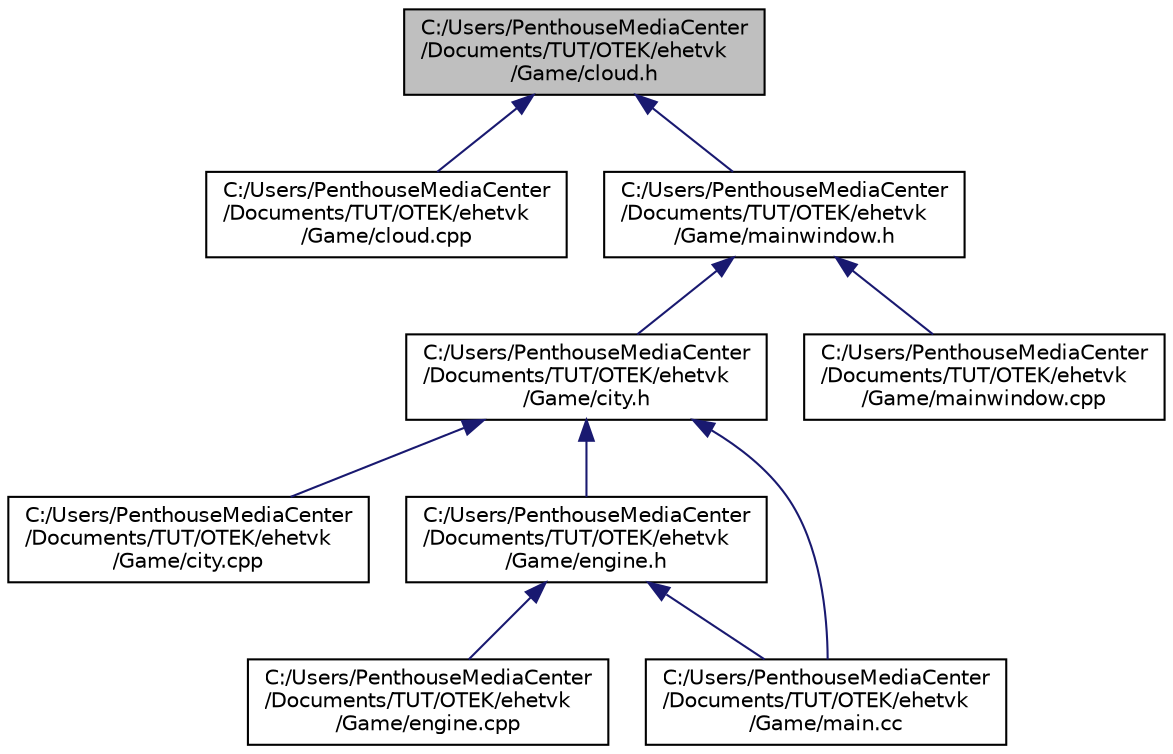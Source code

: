 digraph "C:/Users/PenthouseMediaCenter/Documents/TUT/OTEK/ehetvk/Game/cloud.h"
{
 // LATEX_PDF_SIZE
  edge [fontname="Helvetica",fontsize="10",labelfontname="Helvetica",labelfontsize="10"];
  node [fontname="Helvetica",fontsize="10",shape=record];
  Node1 [label="C:/Users/PenthouseMediaCenter\l/Documents/TUT/OTEK/ehetvk\l/Game/cloud.h",height=0.2,width=0.4,color="black", fillcolor="grey75", style="filled", fontcolor="black",tooltip=" "];
  Node1 -> Node2 [dir="back",color="midnightblue",fontsize="10",style="solid",fontname="Helvetica"];
  Node2 [label="C:/Users/PenthouseMediaCenter\l/Documents/TUT/OTEK/ehetvk\l/Game/cloud.cpp",height=0.2,width=0.4,color="black", fillcolor="white", style="filled",URL="$cloud_8cpp.html",tooltip=" "];
  Node1 -> Node3 [dir="back",color="midnightblue",fontsize="10",style="solid",fontname="Helvetica"];
  Node3 [label="C:/Users/PenthouseMediaCenter\l/Documents/TUT/OTEK/ehetvk\l/Game/mainwindow.h",height=0.2,width=0.4,color="black", fillcolor="white", style="filled",URL="$mainwindow_8h.html",tooltip=" "];
  Node3 -> Node4 [dir="back",color="midnightblue",fontsize="10",style="solid",fontname="Helvetica"];
  Node4 [label="C:/Users/PenthouseMediaCenter\l/Documents/TUT/OTEK/ehetvk\l/Game/city.h",height=0.2,width=0.4,color="black", fillcolor="white", style="filled",URL="$city_8h.html",tooltip=" "];
  Node4 -> Node5 [dir="back",color="midnightblue",fontsize="10",style="solid",fontname="Helvetica"];
  Node5 [label="C:/Users/PenthouseMediaCenter\l/Documents/TUT/OTEK/ehetvk\l/Game/city.cpp",height=0.2,width=0.4,color="black", fillcolor="white", style="filled",URL="$city_8cpp.html",tooltip=" "];
  Node4 -> Node6 [dir="back",color="midnightblue",fontsize="10",style="solid",fontname="Helvetica"];
  Node6 [label="C:/Users/PenthouseMediaCenter\l/Documents/TUT/OTEK/ehetvk\l/Game/engine.h",height=0.2,width=0.4,color="black", fillcolor="white", style="filled",URL="$engine_8h.html",tooltip=" "];
  Node6 -> Node7 [dir="back",color="midnightblue",fontsize="10",style="solid",fontname="Helvetica"];
  Node7 [label="C:/Users/PenthouseMediaCenter\l/Documents/TUT/OTEK/ehetvk\l/Game/engine.cpp",height=0.2,width=0.4,color="black", fillcolor="white", style="filled",URL="$engine_8cpp.html",tooltip=" "];
  Node6 -> Node8 [dir="back",color="midnightblue",fontsize="10",style="solid",fontname="Helvetica"];
  Node8 [label="C:/Users/PenthouseMediaCenter\l/Documents/TUT/OTEK/ehetvk\l/Game/main.cc",height=0.2,width=0.4,color="black", fillcolor="white", style="filled",URL="$main_8cc.html",tooltip=" "];
  Node4 -> Node8 [dir="back",color="midnightblue",fontsize="10",style="solid",fontname="Helvetica"];
  Node3 -> Node9 [dir="back",color="midnightblue",fontsize="10",style="solid",fontname="Helvetica"];
  Node9 [label="C:/Users/PenthouseMediaCenter\l/Documents/TUT/OTEK/ehetvk\l/Game/mainwindow.cpp",height=0.2,width=0.4,color="black", fillcolor="white", style="filled",URL="$mainwindow_8cpp.html",tooltip=" "];
}
